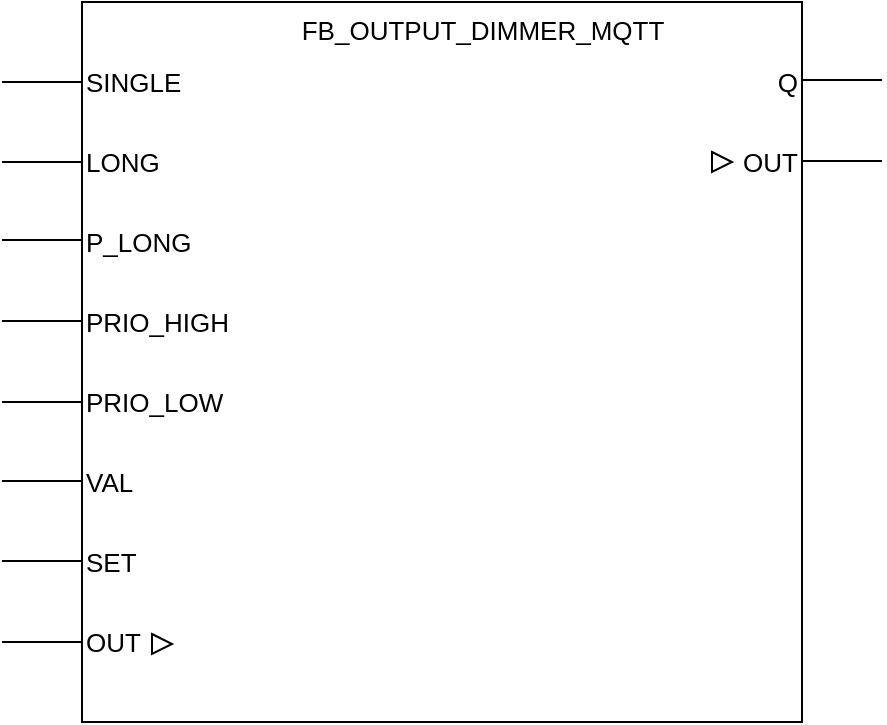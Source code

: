 <mxfile version="12.1.0" type="device" pages="1"><diagram id="FV2jeNOKKN2BWKF91_h7" name="Page-1"><mxGraphModel dx="781" dy="1175" grid="1" gridSize="10" guides="1" tooltips="1" connect="1" arrows="1" fold="1" page="1" pageScale="1" pageWidth="850" pageHeight="1100" math="0" shadow="0"><root><mxCell id="0"/><mxCell id="1" parent="0"/><mxCell id="mZ0GKIm6EXO_5jk5_k25-1" value="" style="whiteSpace=wrap;html=1;aspect=fixed;" parent="1" vertex="1"><mxGeometry x="120" y="200" width="360" height="360" as="geometry"/></mxCell><mxCell id="mZ0GKIm6EXO_5jk5_k25-2" value="FB_OUTPUT_DIMMER_MQTT" style="text;html=1;align=center;fontSize=13;" parent="1" vertex="1"><mxGeometry x="217.5" y="200" width="205" height="30" as="geometry"/></mxCell><mxCell id="mZ0GKIm6EXO_5jk5_k25-3" value="" style="endArrow=none;html=1;fontSize=13;" parent="1" edge="1"><mxGeometry width="50" height="50" relative="1" as="geometry"><mxPoint x="120" y="240" as="sourcePoint"/><mxPoint x="80" y="240" as="targetPoint"/><Array as="points"><mxPoint x="120" y="240"/></Array></mxGeometry></mxCell><mxCell id="mZ0GKIm6EXO_5jk5_k25-4" value="SINGLE" style="text;html=1;strokeColor=none;fillColor=none;align=left;verticalAlign=middle;whiteSpace=wrap;rounded=0;fontSize=13;" parent="1" vertex="1"><mxGeometry x="120" y="230" width="80" height="20" as="geometry"/></mxCell><mxCell id="mZ0GKIm6EXO_5jk5_k25-5" value="" style="endArrow=none;html=1;fontSize=13;" parent="1" edge="1"><mxGeometry width="50" height="50" relative="1" as="geometry"><mxPoint x="480" y="239" as="sourcePoint"/><mxPoint x="520" y="239" as="targetPoint"/><Array as="points"><mxPoint x="480" y="239"/></Array></mxGeometry></mxCell><mxCell id="mZ0GKIm6EXO_5jk5_k25-8" value="Q" style="text;html=1;strokeColor=none;fillColor=none;align=right;verticalAlign=middle;whiteSpace=wrap;rounded=0;fontSize=13;" parent="1" vertex="1"><mxGeometry x="400" y="230" width="80" height="20" as="geometry"/></mxCell><mxCell id="mZ0GKIm6EXO_5jk5_k25-10" value="&lt;div style=&quot;text-align: right&quot;&gt;&lt;span&gt;OUT&lt;/span&gt;&lt;/div&gt;" style="text;html=1;strokeColor=none;fillColor=none;align=right;verticalAlign=middle;whiteSpace=wrap;rounded=0;fontSize=13;" parent="1" vertex="1"><mxGeometry x="400" y="270" width="80" height="20" as="geometry"/></mxCell><mxCell id="tsXF8gQxrTz37e1AlQ-Z-5" value="" style="endArrow=none;html=1;fontSize=13;" parent="1" edge="1"><mxGeometry width="50" height="50" relative="1" as="geometry"><mxPoint x="480" y="279.5" as="sourcePoint"/><mxPoint x="520" y="279.5" as="targetPoint"/><Array as="points"/></mxGeometry></mxCell><mxCell id="tsXF8gQxrTz37e1AlQ-Z-14" value="" style="endArrow=none;html=1;fontSize=13;" parent="1" edge="1"><mxGeometry width="50" height="50" relative="1" as="geometry"><mxPoint x="120" y="280" as="sourcePoint"/><mxPoint x="80" y="280" as="targetPoint"/><Array as="points"><mxPoint x="120" y="280"/></Array></mxGeometry></mxCell><mxCell id="tsXF8gQxrTz37e1AlQ-Z-15" value="" style="endArrow=none;html=1;fontSize=13;" parent="1" edge="1"><mxGeometry width="50" height="50" relative="1" as="geometry"><mxPoint x="120" y="319" as="sourcePoint"/><mxPoint x="80" y="319" as="targetPoint"/><Array as="points"><mxPoint x="120" y="319"/></Array></mxGeometry></mxCell><mxCell id="tsXF8gQxrTz37e1AlQ-Z-16" value="VAL" style="text;html=1;strokeColor=none;fillColor=none;align=left;verticalAlign=middle;whiteSpace=wrap;rounded=0;fontSize=13;" parent="1" vertex="1"><mxGeometry x="120" y="430" width="80" height="20" as="geometry"/></mxCell><mxCell id="tsXF8gQxrTz37e1AlQ-Z-17" value="SET" style="text;html=1;strokeColor=none;fillColor=none;align=left;verticalAlign=middle;whiteSpace=wrap;rounded=0;fontSize=13;" parent="1" vertex="1"><mxGeometry x="120" y="470" width="80" height="20" as="geometry"/></mxCell><mxCell id="tsXF8gQxrTz37e1AlQ-Z-18" value="OUT" style="text;html=1;strokeColor=none;fillColor=none;align=left;verticalAlign=middle;whiteSpace=wrap;rounded=0;fontSize=13;" parent="1" vertex="1"><mxGeometry x="120" y="510" width="80" height="20" as="geometry"/></mxCell><mxCell id="4ixv9MruAGY5krvoqHkk-3" value="" style="endArrow=none;html=1;fontSize=13;" parent="1" edge="1"><mxGeometry width="50" height="50" relative="1" as="geometry"><mxPoint x="120" y="359.5" as="sourcePoint"/><mxPoint x="80" y="359.5" as="targetPoint"/><Array as="points"><mxPoint x="120" y="359.5"/></Array></mxGeometry></mxCell><mxCell id="4ixv9MruAGY5krvoqHkk-4" value="" style="endArrow=none;html=1;fontSize=13;" parent="1" edge="1"><mxGeometry width="50" height="50" relative="1" as="geometry"><mxPoint x="120" y="400" as="sourcePoint"/><mxPoint x="80" y="400" as="targetPoint"/><Array as="points"><mxPoint x="120" y="400"/></Array></mxGeometry></mxCell><mxCell id="4ixv9MruAGY5krvoqHkk-5" value="" style="endArrow=none;html=1;fontSize=13;" parent="1" edge="1"><mxGeometry width="50" height="50" relative="1" as="geometry"><mxPoint x="120" y="439.5" as="sourcePoint"/><mxPoint x="80" y="439.5" as="targetPoint"/><Array as="points"><mxPoint x="120" y="439.5"/></Array></mxGeometry></mxCell><mxCell id="4ixv9MruAGY5krvoqHkk-7" value="LONG" style="text;html=1;strokeColor=none;fillColor=none;align=left;verticalAlign=middle;whiteSpace=wrap;rounded=0;fontSize=13;" parent="1" vertex="1"><mxGeometry x="120" y="270" width="80" height="20" as="geometry"/></mxCell><mxCell id="4ixv9MruAGY5krvoqHkk-8" value="P_LONG" style="text;html=1;strokeColor=none;fillColor=none;align=left;verticalAlign=middle;whiteSpace=wrap;rounded=0;fontSize=13;" parent="1" vertex="1"><mxGeometry x="120" y="310" width="80" height="20" as="geometry"/></mxCell><mxCell id="4ixv9MruAGY5krvoqHkk-9" value="" style="triangle;whiteSpace=wrap;html=1;" parent="1" vertex="1"><mxGeometry x="155" y="516" width="10" height="10" as="geometry"/></mxCell><mxCell id="4ixv9MruAGY5krvoqHkk-10" value="" style="triangle;whiteSpace=wrap;html=1;" parent="1" vertex="1"><mxGeometry x="435" y="275" width="10" height="10" as="geometry"/></mxCell><mxCell id="7w3cGfBYt9uY7v4fq9B8-1" value="" style="endArrow=none;html=1;fontSize=13;" parent="1" edge="1"><mxGeometry width="50" height="50" relative="1" as="geometry"><mxPoint x="120" y="479.5" as="sourcePoint"/><mxPoint x="80" y="479.5" as="targetPoint"/><Array as="points"><mxPoint x="120" y="479.5"/></Array></mxGeometry></mxCell><mxCell id="7w3cGfBYt9uY7v4fq9B8-2" value="" style="endArrow=none;html=1;fontSize=13;" parent="1" edge="1"><mxGeometry width="50" height="50" relative="1" as="geometry"><mxPoint x="120" y="520" as="sourcePoint"/><mxPoint x="80" y="520" as="targetPoint"/><Array as="points"><mxPoint x="120" y="520"/></Array></mxGeometry></mxCell><mxCell id="7w3cGfBYt9uY7v4fq9B8-3" value="PRIO_LOW" style="text;html=1;strokeColor=none;fillColor=none;align=left;verticalAlign=middle;whiteSpace=wrap;rounded=0;fontSize=13;" parent="1" vertex="1"><mxGeometry x="120" y="390" width="80" height="20" as="geometry"/></mxCell><mxCell id="7w3cGfBYt9uY7v4fq9B8-4" value="PRIO_HIGH" style="text;html=1;strokeColor=none;fillColor=none;align=left;verticalAlign=middle;whiteSpace=wrap;rounded=0;fontSize=13;" parent="1" vertex="1"><mxGeometry x="120" y="350" width="80" height="20" as="geometry"/></mxCell></root></mxGraphModel></diagram></mxfile>
